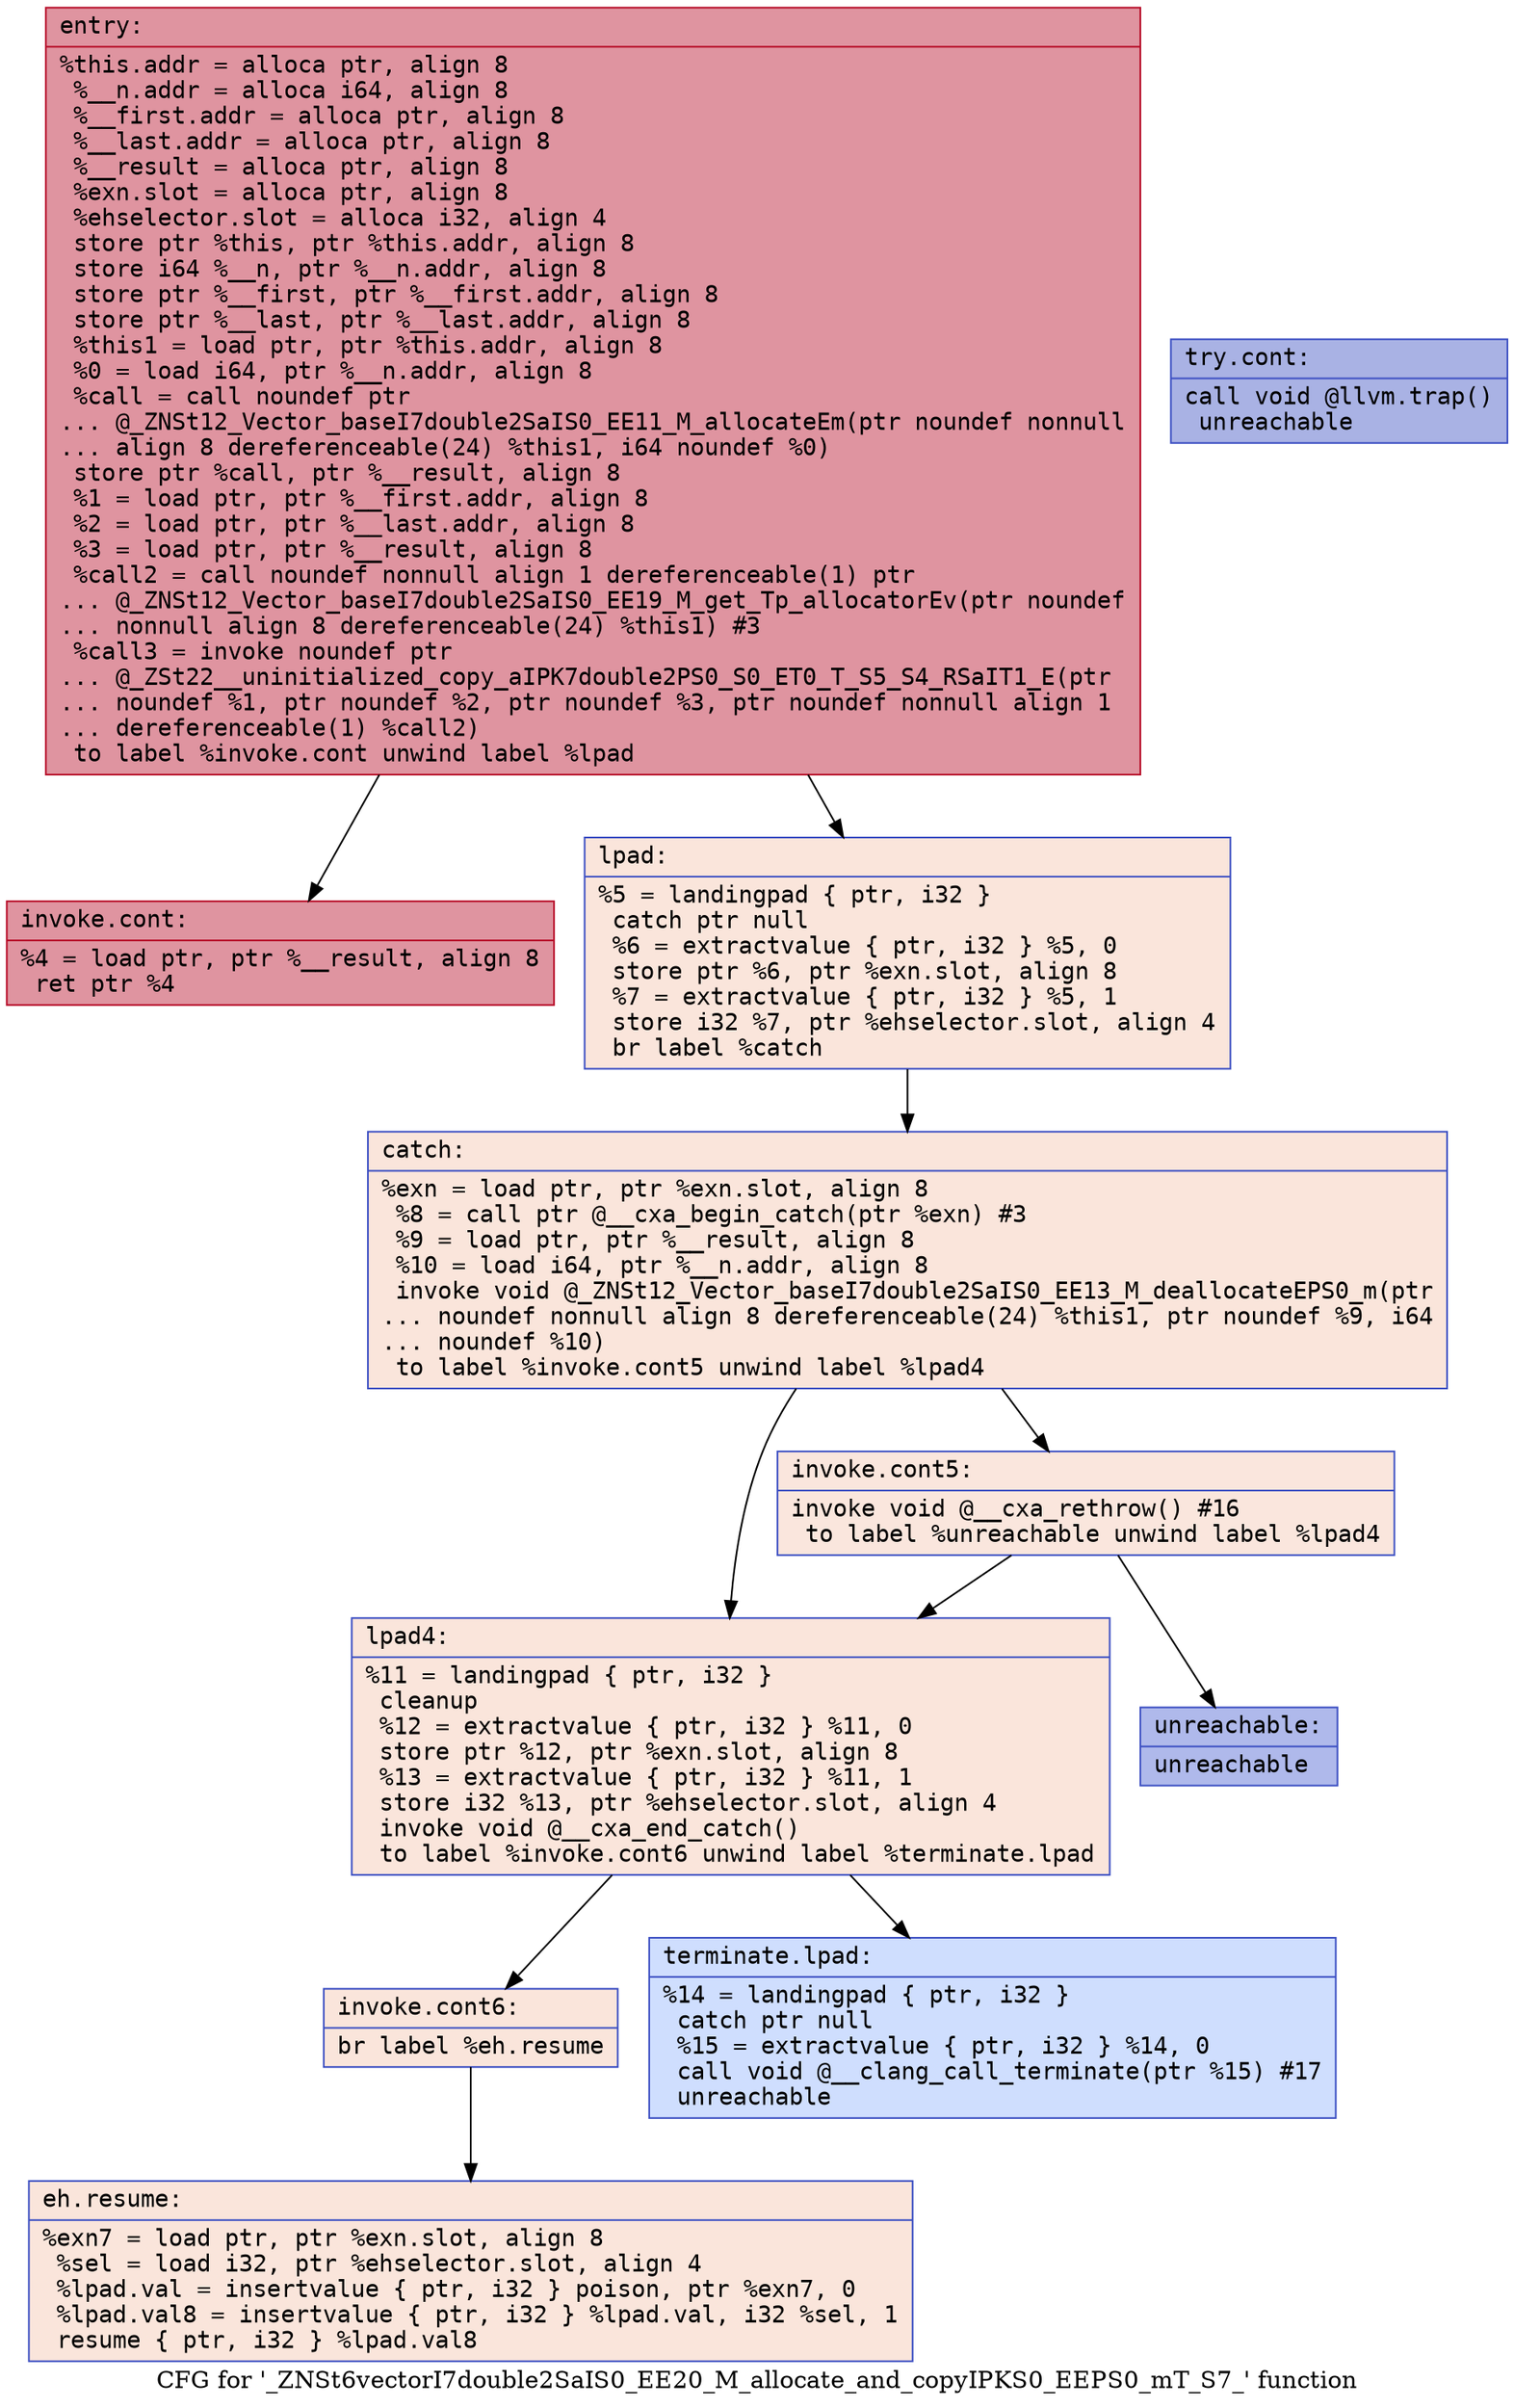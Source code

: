 digraph "CFG for '_ZNSt6vectorI7double2SaIS0_EE20_M_allocate_and_copyIPKS0_EEPS0_mT_S7_' function" {
	label="CFG for '_ZNSt6vectorI7double2SaIS0_EE20_M_allocate_and_copyIPKS0_EEPS0_mT_S7_' function";

	Node0x5579924f6b60 [shape=record,color="#b70d28ff", style=filled, fillcolor="#b70d2870" fontname="Courier",label="{entry:\l|  %this.addr = alloca ptr, align 8\l  %__n.addr = alloca i64, align 8\l  %__first.addr = alloca ptr, align 8\l  %__last.addr = alloca ptr, align 8\l  %__result = alloca ptr, align 8\l  %exn.slot = alloca ptr, align 8\l  %ehselector.slot = alloca i32, align 4\l  store ptr %this, ptr %this.addr, align 8\l  store i64 %__n, ptr %__n.addr, align 8\l  store ptr %__first, ptr %__first.addr, align 8\l  store ptr %__last, ptr %__last.addr, align 8\l  %this1 = load ptr, ptr %this.addr, align 8\l  %0 = load i64, ptr %__n.addr, align 8\l  %call = call noundef ptr\l... @_ZNSt12_Vector_baseI7double2SaIS0_EE11_M_allocateEm(ptr noundef nonnull\l... align 8 dereferenceable(24) %this1, i64 noundef %0)\l  store ptr %call, ptr %__result, align 8\l  %1 = load ptr, ptr %__first.addr, align 8\l  %2 = load ptr, ptr %__last.addr, align 8\l  %3 = load ptr, ptr %__result, align 8\l  %call2 = call noundef nonnull align 1 dereferenceable(1) ptr\l... @_ZNSt12_Vector_baseI7double2SaIS0_EE19_M_get_Tp_allocatorEv(ptr noundef\l... nonnull align 8 dereferenceable(24) %this1) #3\l  %call3 = invoke noundef ptr\l... @_ZSt22__uninitialized_copy_aIPK7double2PS0_S0_ET0_T_S5_S4_RSaIT1_E(ptr\l... noundef %1, ptr noundef %2, ptr noundef %3, ptr noundef nonnull align 1\l... dereferenceable(1) %call2)\l          to label %invoke.cont unwind label %lpad\l}"];
	Node0x5579924f6b60 -> Node0x5579924f7de0[tooltip="entry -> invoke.cont\nProbability 100.00%" ];
	Node0x5579924f6b60 -> Node0x5579924f7e60[tooltip="entry -> lpad\nProbability 0.00%" ];
	Node0x5579924f7de0 [shape=record,color="#b70d28ff", style=filled, fillcolor="#b70d2870" fontname="Courier",label="{invoke.cont:\l|  %4 = load ptr, ptr %__result, align 8\l  ret ptr %4\l}"];
	Node0x5579924f7e60 [shape=record,color="#3d50c3ff", style=filled, fillcolor="#f4c5ad70" fontname="Courier",label="{lpad:\l|  %5 = landingpad \{ ptr, i32 \}\l          catch ptr null\l  %6 = extractvalue \{ ptr, i32 \} %5, 0\l  store ptr %6, ptr %exn.slot, align 8\l  %7 = extractvalue \{ ptr, i32 \} %5, 1\l  store i32 %7, ptr %ehselector.slot, align 4\l  br label %catch\l}"];
	Node0x5579924f7e60 -> Node0x5579924f84f0[tooltip="lpad -> catch\nProbability 100.00%" ];
	Node0x5579924f84f0 [shape=record,color="#3d50c3ff", style=filled, fillcolor="#f4c5ad70" fontname="Courier",label="{catch:\l|  %exn = load ptr, ptr %exn.slot, align 8\l  %8 = call ptr @__cxa_begin_catch(ptr %exn) #3\l  %9 = load ptr, ptr %__result, align 8\l  %10 = load i64, ptr %__n.addr, align 8\l  invoke void @_ZNSt12_Vector_baseI7double2SaIS0_EE13_M_deallocateEPS0_m(ptr\l... noundef nonnull align 8 dereferenceable(24) %this1, ptr noundef %9, i64\l... noundef %10)\l          to label %invoke.cont5 unwind label %lpad4\l}"];
	Node0x5579924f84f0 -> Node0x5579924f8900[tooltip="catch -> invoke.cont5\nProbability 50.00%" ];
	Node0x5579924f84f0 -> Node0x5579924f8950[tooltip="catch -> lpad4\nProbability 50.00%" ];
	Node0x5579924f8900 [shape=record,color="#3d50c3ff", style=filled, fillcolor="#f3c7b170" fontname="Courier",label="{invoke.cont5:\l|  invoke void @__cxa_rethrow() #16\l          to label %unreachable unwind label %lpad4\l}"];
	Node0x5579924f8900 -> Node0x5579924f88b0[tooltip="invoke.cont5 -> unreachable\nProbability 0.00%" ];
	Node0x5579924f8900 -> Node0x5579924f8950[tooltip="invoke.cont5 -> lpad4\nProbability 100.00%" ];
	Node0x5579924f8950 [shape=record,color="#3d50c3ff", style=filled, fillcolor="#f4c5ad70" fontname="Courier",label="{lpad4:\l|  %11 = landingpad \{ ptr, i32 \}\l          cleanup\l  %12 = extractvalue \{ ptr, i32 \} %11, 0\l  store ptr %12, ptr %exn.slot, align 8\l  %13 = extractvalue \{ ptr, i32 \} %11, 1\l  store i32 %13, ptr %ehselector.slot, align 4\l  invoke void @__cxa_end_catch()\l          to label %invoke.cont6 unwind label %terminate.lpad\l}"];
	Node0x5579924f8950 -> Node0x5579924f8ef0[tooltip="lpad4 -> invoke.cont6\nProbability 100.00%" ];
	Node0x5579924f8950 -> Node0x5579924f8f40[tooltip="lpad4 -> terminate.lpad\nProbability 0.00%" ];
	Node0x5579924f8ef0 [shape=record,color="#3d50c3ff", style=filled, fillcolor="#f4c5ad70" fontname="Courier",label="{invoke.cont6:\l|  br label %eh.resume\l}"];
	Node0x5579924f8ef0 -> Node0x5579924f7800[tooltip="invoke.cont6 -> eh.resume\nProbability 100.00%" ];
	Node0x5579924f9350 [shape=record,color="#3d50c3ff", style=filled, fillcolor="#3d50c370" fontname="Courier",label="{try.cont:\l|  call void @llvm.trap()\l  unreachable\l}"];
	Node0x5579924f7800 [shape=record,color="#3d50c3ff", style=filled, fillcolor="#f4c5ad70" fontname="Courier",label="{eh.resume:\l|  %exn7 = load ptr, ptr %exn.slot, align 8\l  %sel = load i32, ptr %ehselector.slot, align 4\l  %lpad.val = insertvalue \{ ptr, i32 \} poison, ptr %exn7, 0\l  %lpad.val8 = insertvalue \{ ptr, i32 \} %lpad.val, i32 %sel, 1\l  resume \{ ptr, i32 \} %lpad.val8\l}"];
	Node0x5579924f8f40 [shape=record,color="#3d50c3ff", style=filled, fillcolor="#93b5fe70" fontname="Courier",label="{terminate.lpad:\l|  %14 = landingpad \{ ptr, i32 \}\l          catch ptr null\l  %15 = extractvalue \{ ptr, i32 \} %14, 0\l  call void @__clang_call_terminate(ptr %15) #17\l  unreachable\l}"];
	Node0x5579924f88b0 [shape=record,color="#3d50c3ff", style=filled, fillcolor="#4961d270" fontname="Courier",label="{unreachable:\l|  unreachable\l}"];
}
